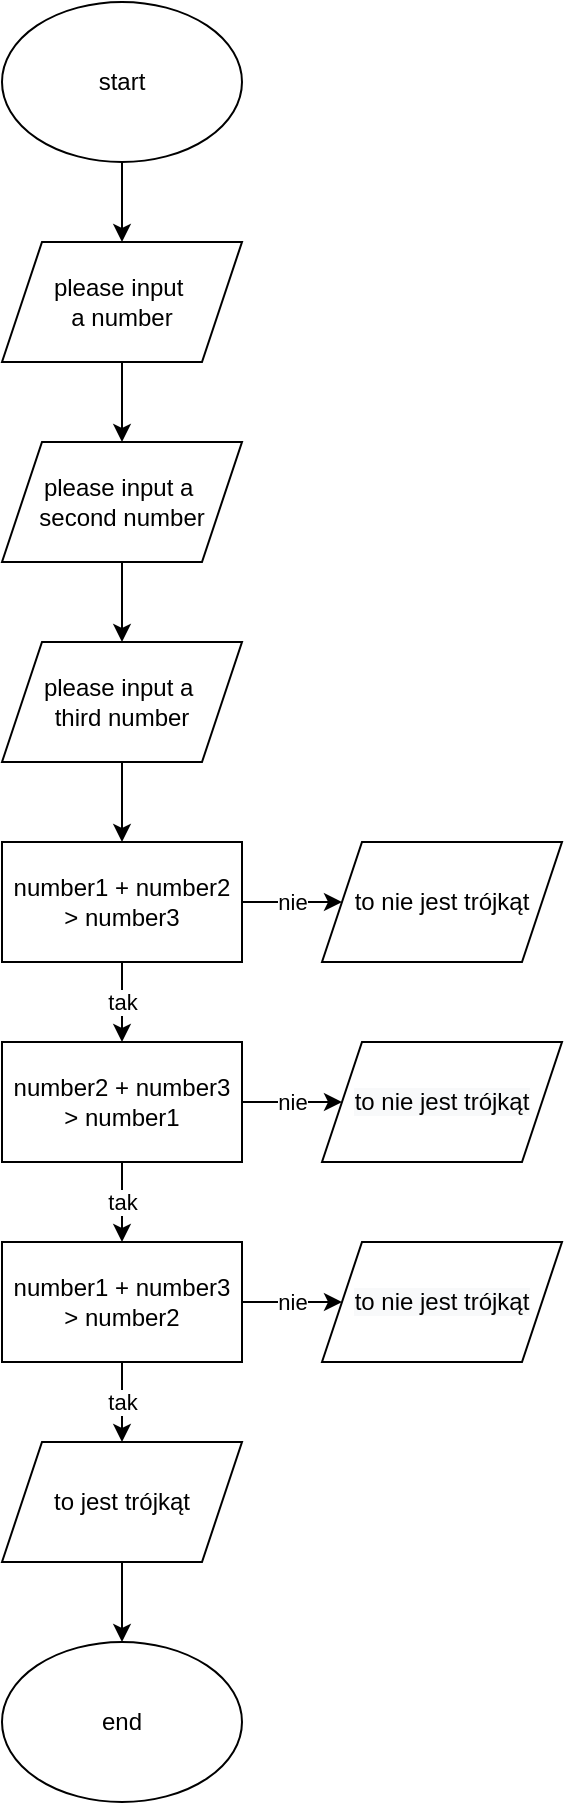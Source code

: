 <mxfile version="14.6.3" type="github">
  <diagram id="fVh9d-zEPPCme2-Lh_E0" name="Page-1">
    <mxGraphModel dx="1381" dy="833" grid="1" gridSize="10" guides="1" tooltips="1" connect="1" arrows="1" fold="1" page="1" pageScale="1" pageWidth="827" pageHeight="1169" math="0" shadow="0">
      <root>
        <mxCell id="0" />
        <mxCell id="1" parent="0" />
        <mxCell id="Slb4RAas0IMfEQ0BbMTu-9" style="edgeStyle=orthogonalEdgeStyle;rounded=0;orthogonalLoop=1;jettySize=auto;html=1;" edge="1" parent="1" source="Slb4RAas0IMfEQ0BbMTu-7" target="Slb4RAas0IMfEQ0BbMTu-8">
          <mxGeometry relative="1" as="geometry" />
        </mxCell>
        <mxCell id="Slb4RAas0IMfEQ0BbMTu-7" value="start" style="ellipse;whiteSpace=wrap;html=1;shadow=0;glass=0;fillColor=#ffffff;gradientColor=none;" vertex="1" parent="1">
          <mxGeometry x="350" y="40" width="120" height="80" as="geometry" />
        </mxCell>
        <mxCell id="Slb4RAas0IMfEQ0BbMTu-11" style="edgeStyle=orthogonalEdgeStyle;rounded=0;orthogonalLoop=1;jettySize=auto;html=1;" edge="1" parent="1" source="Slb4RAas0IMfEQ0BbMTu-8" target="Slb4RAas0IMfEQ0BbMTu-10">
          <mxGeometry relative="1" as="geometry" />
        </mxCell>
        <mxCell id="Slb4RAas0IMfEQ0BbMTu-8" value="please input&amp;nbsp;&lt;br&gt;a number" style="shape=parallelogram;perimeter=parallelogramPerimeter;whiteSpace=wrap;html=1;fixedSize=1;shadow=0;glass=0;fillColor=#ffffff;gradientColor=none;" vertex="1" parent="1">
          <mxGeometry x="350" y="160" width="120" height="60" as="geometry" />
        </mxCell>
        <mxCell id="Slb4RAas0IMfEQ0BbMTu-13" style="edgeStyle=orthogonalEdgeStyle;rounded=0;orthogonalLoop=1;jettySize=auto;html=1;" edge="1" parent="1" source="Slb4RAas0IMfEQ0BbMTu-10" target="Slb4RAas0IMfEQ0BbMTu-12">
          <mxGeometry relative="1" as="geometry" />
        </mxCell>
        <mxCell id="Slb4RAas0IMfEQ0BbMTu-10" value="please input a&amp;nbsp;&lt;br&gt;second number" style="shape=parallelogram;perimeter=parallelogramPerimeter;whiteSpace=wrap;html=1;fixedSize=1;shadow=0;glass=0;fillColor=#ffffff;gradientColor=none;" vertex="1" parent="1">
          <mxGeometry x="350" y="260" width="120" height="60" as="geometry" />
        </mxCell>
        <mxCell id="Slb4RAas0IMfEQ0BbMTu-15" style="edgeStyle=orthogonalEdgeStyle;rounded=0;orthogonalLoop=1;jettySize=auto;html=1;entryX=0.5;entryY=0;entryDx=0;entryDy=0;" edge="1" parent="1" source="Slb4RAas0IMfEQ0BbMTu-12" target="Slb4RAas0IMfEQ0BbMTu-14">
          <mxGeometry relative="1" as="geometry" />
        </mxCell>
        <mxCell id="Slb4RAas0IMfEQ0BbMTu-12" value="please input a&amp;nbsp;&lt;br&gt;third number" style="shape=parallelogram;perimeter=parallelogramPerimeter;whiteSpace=wrap;html=1;fixedSize=1;shadow=0;glass=0;fillColor=#ffffff;gradientColor=none;" vertex="1" parent="1">
          <mxGeometry x="350" y="360" width="120" height="60" as="geometry" />
        </mxCell>
        <mxCell id="Slb4RAas0IMfEQ0BbMTu-17" value="nie" style="edgeStyle=orthogonalEdgeStyle;rounded=0;orthogonalLoop=1;jettySize=auto;html=1;" edge="1" parent="1" source="Slb4RAas0IMfEQ0BbMTu-14" target="Slb4RAas0IMfEQ0BbMTu-16">
          <mxGeometry relative="1" as="geometry" />
        </mxCell>
        <mxCell id="Slb4RAas0IMfEQ0BbMTu-19" value="tak" style="edgeStyle=orthogonalEdgeStyle;rounded=0;orthogonalLoop=1;jettySize=auto;html=1;" edge="1" parent="1" source="Slb4RAas0IMfEQ0BbMTu-14" target="Slb4RAas0IMfEQ0BbMTu-18">
          <mxGeometry relative="1" as="geometry" />
        </mxCell>
        <mxCell id="Slb4RAas0IMfEQ0BbMTu-14" value="number1 + number2&lt;br&gt;&amp;gt; number3" style="rounded=0;whiteSpace=wrap;html=1;shadow=0;glass=0;fillColor=#ffffff;gradientColor=none;" vertex="1" parent="1">
          <mxGeometry x="350" y="460" width="120" height="60" as="geometry" />
        </mxCell>
        <mxCell id="Slb4RAas0IMfEQ0BbMTu-16" value="to nie jest trójkąt" style="shape=parallelogram;perimeter=parallelogramPerimeter;whiteSpace=wrap;html=1;fixedSize=1;shadow=0;glass=0;fillColor=#ffffff;gradientColor=none;" vertex="1" parent="1">
          <mxGeometry x="510" y="460" width="120" height="60" as="geometry" />
        </mxCell>
        <mxCell id="Slb4RAas0IMfEQ0BbMTu-23" value="nie" style="edgeStyle=orthogonalEdgeStyle;rounded=0;orthogonalLoop=1;jettySize=auto;html=1;" edge="1" parent="1" source="Slb4RAas0IMfEQ0BbMTu-18" target="Slb4RAas0IMfEQ0BbMTu-22">
          <mxGeometry relative="1" as="geometry" />
        </mxCell>
        <mxCell id="Slb4RAas0IMfEQ0BbMTu-25" value="tak" style="edgeStyle=orthogonalEdgeStyle;rounded=0;orthogonalLoop=1;jettySize=auto;html=1;" edge="1" parent="1" source="Slb4RAas0IMfEQ0BbMTu-18" target="Slb4RAas0IMfEQ0BbMTu-24">
          <mxGeometry relative="1" as="geometry" />
        </mxCell>
        <mxCell id="Slb4RAas0IMfEQ0BbMTu-18" value="number2 + number3&lt;br&gt;&amp;gt; number1" style="rounded=0;whiteSpace=wrap;html=1;shadow=0;glass=0;fillColor=#ffffff;gradientColor=none;" vertex="1" parent="1">
          <mxGeometry x="350" y="560" width="120" height="60" as="geometry" />
        </mxCell>
        <mxCell id="Slb4RAas0IMfEQ0BbMTu-22" value="&#xa;&#xa;&lt;span style=&quot;color: rgb(0, 0, 0); font-family: helvetica; font-size: 12px; font-style: normal; font-weight: 400; letter-spacing: normal; text-align: center; text-indent: 0px; text-transform: none; word-spacing: 0px; background-color: rgb(248, 249, 250); display: inline; float: none;&quot;&gt;to nie jest trójkąt&lt;/span&gt;&#xa;&#xa;" style="shape=parallelogram;perimeter=parallelogramPerimeter;whiteSpace=wrap;html=1;fixedSize=1;shadow=0;glass=0;fillColor=#ffffff;gradientColor=none;" vertex="1" parent="1">
          <mxGeometry x="510" y="560" width="120" height="60" as="geometry" />
        </mxCell>
        <mxCell id="Slb4RAas0IMfEQ0BbMTu-27" value="nie" style="edgeStyle=orthogonalEdgeStyle;rounded=0;orthogonalLoop=1;jettySize=auto;html=1;" edge="1" parent="1" source="Slb4RAas0IMfEQ0BbMTu-24" target="Slb4RAas0IMfEQ0BbMTu-26">
          <mxGeometry relative="1" as="geometry" />
        </mxCell>
        <mxCell id="Slb4RAas0IMfEQ0BbMTu-29" value="tak" style="edgeStyle=orthogonalEdgeStyle;rounded=0;orthogonalLoop=1;jettySize=auto;html=1;" edge="1" parent="1" source="Slb4RAas0IMfEQ0BbMTu-24" target="Slb4RAas0IMfEQ0BbMTu-28">
          <mxGeometry relative="1" as="geometry" />
        </mxCell>
        <mxCell id="Slb4RAas0IMfEQ0BbMTu-24" value="number1 + number3&lt;br&gt;&amp;gt; number2" style="rounded=0;whiteSpace=wrap;html=1;shadow=0;glass=0;fillColor=#ffffff;gradientColor=none;" vertex="1" parent="1">
          <mxGeometry x="350" y="660" width="120" height="60" as="geometry" />
        </mxCell>
        <mxCell id="Slb4RAas0IMfEQ0BbMTu-26" value="&#xa;&#xa;&lt;span style=&quot;color: rgb(0, 0, 0); font-family: helvetica; font-size: 12px; font-style: normal; font-weight: 400; letter-spacing: normal; text-align: center; text-indent: 0px; text-transform: none; word-spacing: 0px; background-color: rgb(248, 249, 250); display: inline; float: none;&quot;&gt;to nie jest trójkąt&lt;/span&gt;&#xa;&#xa;" style="shape=parallelogram;perimeter=parallelogramPerimeter;whiteSpace=wrap;html=1;fixedSize=1;shadow=0;glass=0;fillColor=#ffffff;gradientColor=none;" vertex="1" parent="1">
          <mxGeometry x="510" y="660" width="120" height="60" as="geometry" />
        </mxCell>
        <mxCell id="Slb4RAas0IMfEQ0BbMTu-31" style="edgeStyle=orthogonalEdgeStyle;rounded=0;orthogonalLoop=1;jettySize=auto;html=1;" edge="1" parent="1" source="Slb4RAas0IMfEQ0BbMTu-28" target="Slb4RAas0IMfEQ0BbMTu-30">
          <mxGeometry relative="1" as="geometry" />
        </mxCell>
        <mxCell id="Slb4RAas0IMfEQ0BbMTu-28" value="to jest trójkąt" style="shape=parallelogram;perimeter=parallelogramPerimeter;whiteSpace=wrap;html=1;fixedSize=1;shadow=0;glass=0;fillColor=#ffffff;gradientColor=none;" vertex="1" parent="1">
          <mxGeometry x="350" y="760" width="120" height="60" as="geometry" />
        </mxCell>
        <mxCell id="Slb4RAas0IMfEQ0BbMTu-30" value="end" style="ellipse;whiteSpace=wrap;html=1;shadow=0;glass=0;fillColor=#ffffff;gradientColor=none;" vertex="1" parent="1">
          <mxGeometry x="350" y="860" width="120" height="80" as="geometry" />
        </mxCell>
      </root>
    </mxGraphModel>
  </diagram>
</mxfile>
